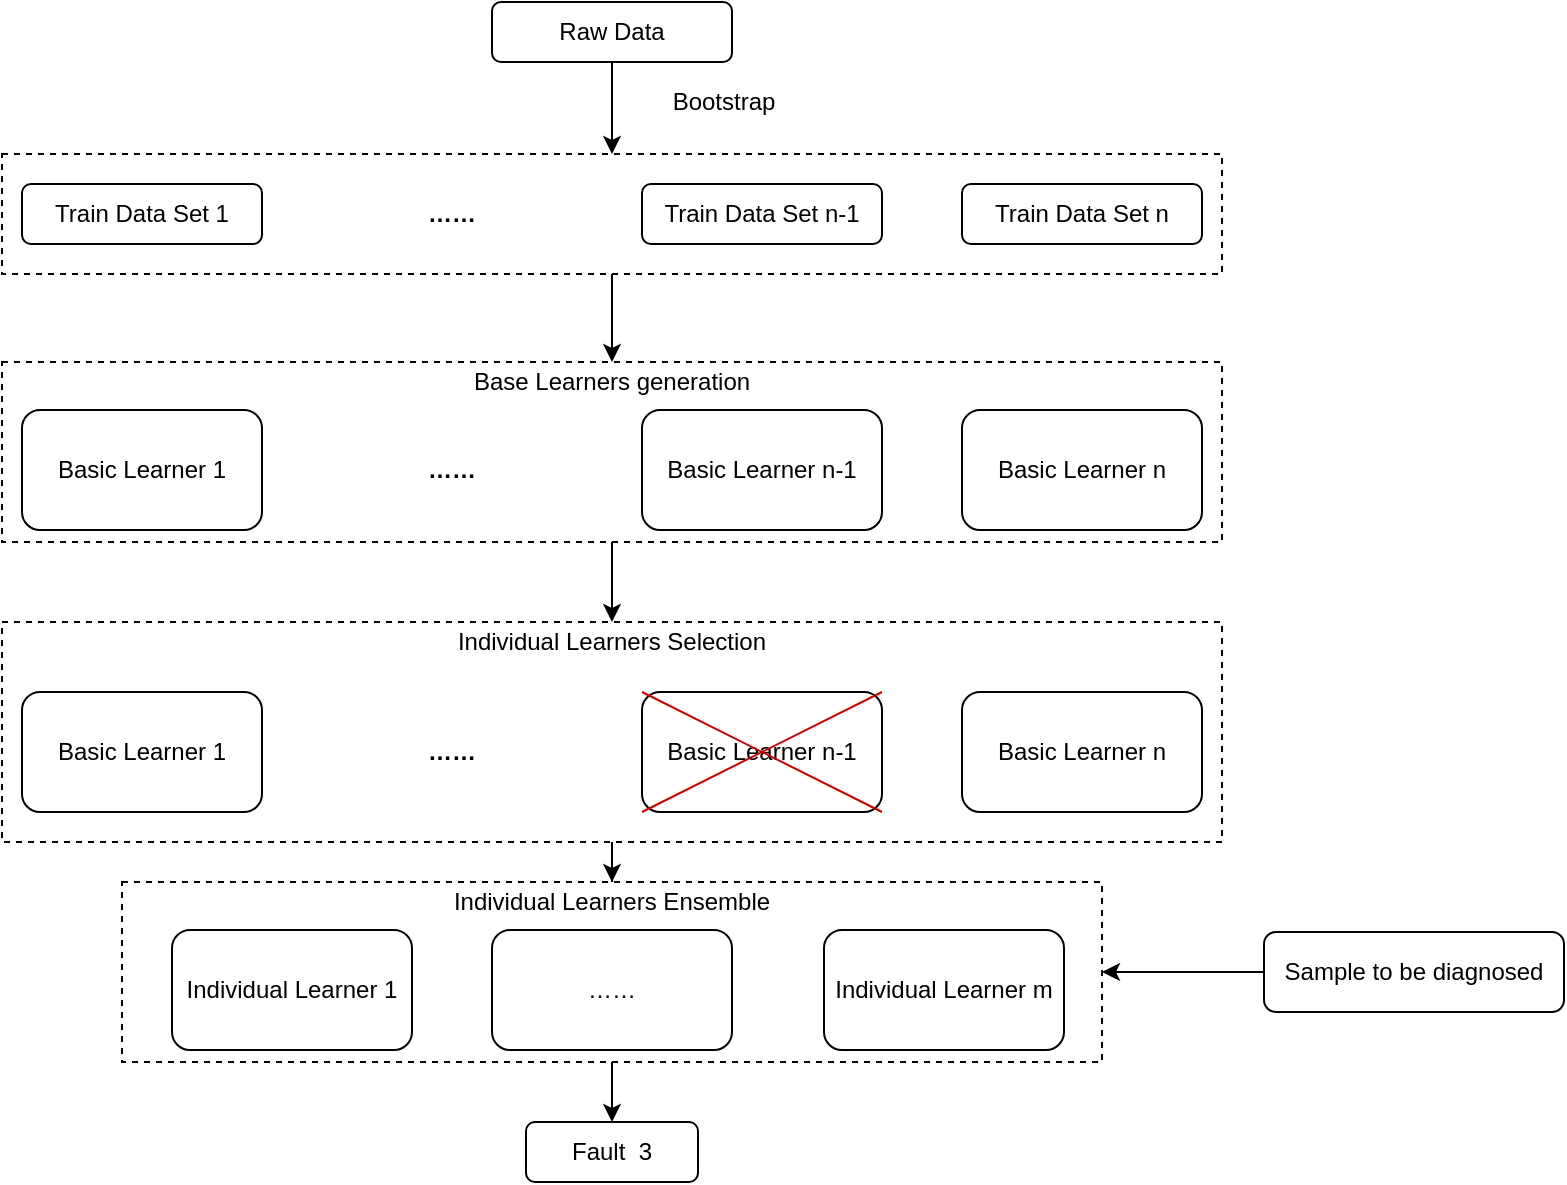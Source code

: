 <mxfile version="14.5.8" type="github">
  <diagram id="WgHCFiwRcnR5_1upa-gh" name="Page-1">
    <mxGraphModel dx="1038" dy="548" grid="1" gridSize="10" guides="1" tooltips="1" connect="1" arrows="1" fold="1" page="1" pageScale="1" pageWidth="827" pageHeight="1169" math="0" shadow="0">
      <root>
        <mxCell id="0" />
        <mxCell id="1" parent="0" />
        <mxCell id="t1viPGA3aEMi5Ob9hE66-25" style="edgeStyle=orthogonalEdgeStyle;rounded=0;orthogonalLoop=1;jettySize=auto;html=1;entryX=0.5;entryY=0;entryDx=0;entryDy=0;strokeColor=#000000;fillColor=#CC0000;" edge="1" parent="1" source="t1viPGA3aEMi5Ob9hE66-1" target="t1viPGA3aEMi5Ob9hE66-23">
          <mxGeometry relative="1" as="geometry" />
        </mxCell>
        <mxCell id="t1viPGA3aEMi5Ob9hE66-1" value="Raw Data" style="rounded=1;whiteSpace=wrap;html=1;" vertex="1" parent="1">
          <mxGeometry x="354" y="30" width="120" height="30" as="geometry" />
        </mxCell>
        <mxCell id="t1viPGA3aEMi5Ob9hE66-2" value="Train Data Set 1" style="rounded=1;whiteSpace=wrap;html=1;" vertex="1" parent="1">
          <mxGeometry x="119" y="121" width="120" height="30" as="geometry" />
        </mxCell>
        <mxCell id="t1viPGA3aEMi5Ob9hE66-4" value="Train Data Set n-1" style="rounded=1;whiteSpace=wrap;html=1;" vertex="1" parent="1">
          <mxGeometry x="429" y="121" width="120" height="30" as="geometry" />
        </mxCell>
        <mxCell id="t1viPGA3aEMi5Ob9hE66-5" value="Basic Learner 1" style="rounded=1;whiteSpace=wrap;html=1;" vertex="1" parent="1">
          <mxGeometry x="119" y="234" width="120" height="60" as="geometry" />
        </mxCell>
        <mxCell id="t1viPGA3aEMi5Ob9hE66-6" value="Basic Learner n-1" style="rounded=1;whiteSpace=wrap;html=1;" vertex="1" parent="1">
          <mxGeometry x="429" y="234" width="120" height="60" as="geometry" />
        </mxCell>
        <mxCell id="t1viPGA3aEMi5Ob9hE66-8" value="Train Data Set n" style="rounded=1;whiteSpace=wrap;html=1;" vertex="1" parent="1">
          <mxGeometry x="589" y="121" width="120" height="30" as="geometry" />
        </mxCell>
        <mxCell id="t1viPGA3aEMi5Ob9hE66-9" value="Basic Learner n" style="rounded=1;whiteSpace=wrap;html=1;" vertex="1" parent="1">
          <mxGeometry x="589" y="234" width="120" height="60" as="geometry" />
        </mxCell>
        <mxCell id="t1viPGA3aEMi5Ob9hE66-10" value="Basic Learner 1" style="rounded=1;whiteSpace=wrap;html=1;" vertex="1" parent="1">
          <mxGeometry x="119" y="375" width="120" height="60" as="geometry" />
        </mxCell>
        <mxCell id="t1viPGA3aEMi5Ob9hE66-11" value="Basic Learner n-1" style="rounded=1;whiteSpace=wrap;html=1;" vertex="1" parent="1">
          <mxGeometry x="429" y="375" width="120" height="60" as="geometry" />
        </mxCell>
        <mxCell id="t1viPGA3aEMi5Ob9hE66-13" value="Basic Learner n" style="rounded=1;whiteSpace=wrap;html=1;" vertex="1" parent="1">
          <mxGeometry x="589" y="375" width="120" height="60" as="geometry" />
        </mxCell>
        <mxCell id="t1viPGA3aEMi5Ob9hE66-14" value="……" style="text;html=1;strokeColor=none;fillColor=none;align=center;verticalAlign=middle;whiteSpace=wrap;rounded=0;fontStyle=1" vertex="1" parent="1">
          <mxGeometry x="314" y="126" width="40" height="20" as="geometry" />
        </mxCell>
        <mxCell id="t1viPGA3aEMi5Ob9hE66-15" value="……" style="text;html=1;strokeColor=none;fillColor=none;align=center;verticalAlign=middle;whiteSpace=wrap;rounded=0;fontStyle=1" vertex="1" parent="1">
          <mxGeometry x="314" y="254" width="40" height="20" as="geometry" />
        </mxCell>
        <mxCell id="t1viPGA3aEMi5Ob9hE66-17" value="……" style="text;html=1;strokeColor=none;fillColor=none;align=center;verticalAlign=middle;whiteSpace=wrap;rounded=0;fontStyle=1" vertex="1" parent="1">
          <mxGeometry x="314" y="395" width="40" height="20" as="geometry" />
        </mxCell>
        <mxCell id="t1viPGA3aEMi5Ob9hE66-18" value="" style="endArrow=none;html=1;entryX=1;entryY=0;entryDx=0;entryDy=0;fillColor=#CC0000;strokeColor=#CC0000;" edge="1" parent="1" target="t1viPGA3aEMi5Ob9hE66-11">
          <mxGeometry width="50" height="50" relative="1" as="geometry">
            <mxPoint x="429" y="435" as="sourcePoint" />
            <mxPoint x="479" y="385" as="targetPoint" />
          </mxGeometry>
        </mxCell>
        <mxCell id="t1viPGA3aEMi5Ob9hE66-19" value="" style="endArrow=none;html=1;entryX=0;entryY=0;entryDx=0;entryDy=0;exitX=1;exitY=1;exitDx=0;exitDy=0;fillColor=#CC0000;strokeColor=#CC0000;" edge="1" parent="1" source="t1viPGA3aEMi5Ob9hE66-11" target="t1viPGA3aEMi5Ob9hE66-11">
          <mxGeometry width="50" height="50" relative="1" as="geometry">
            <mxPoint x="370" y="495" as="sourcePoint" />
            <mxPoint x="420" y="445" as="targetPoint" />
          </mxGeometry>
        </mxCell>
        <mxCell id="t1viPGA3aEMi5Ob9hE66-20" value="Individual Learner 1" style="rounded=1;whiteSpace=wrap;html=1;" vertex="1" parent="1">
          <mxGeometry x="194" y="494" width="120" height="60" as="geometry" />
        </mxCell>
        <mxCell id="t1viPGA3aEMi5Ob9hE66-21" value="……" style="rounded=1;whiteSpace=wrap;html=1;" vertex="1" parent="1">
          <mxGeometry x="354" y="494" width="120" height="60" as="geometry" />
        </mxCell>
        <mxCell id="t1viPGA3aEMi5Ob9hE66-22" value="Individual Learner m" style="rounded=1;whiteSpace=wrap;html=1;" vertex="1" parent="1">
          <mxGeometry x="520" y="494" width="120" height="60" as="geometry" />
        </mxCell>
        <mxCell id="t1viPGA3aEMi5Ob9hE66-34" style="edgeStyle=orthogonalEdgeStyle;rounded=0;orthogonalLoop=1;jettySize=auto;html=1;exitX=0.5;exitY=1;exitDx=0;exitDy=0;entryX=0.5;entryY=0;entryDx=0;entryDy=0;strokeColor=#000000;fillColor=#CC0000;" edge="1" parent="1" source="t1viPGA3aEMi5Ob9hE66-23" target="t1viPGA3aEMi5Ob9hE66-26">
          <mxGeometry relative="1" as="geometry" />
        </mxCell>
        <mxCell id="t1viPGA3aEMi5Ob9hE66-23" value="" style="rounded=0;whiteSpace=wrap;html=1;fillColor=none;dashed=1;" vertex="1" parent="1">
          <mxGeometry x="109" y="106" width="610" height="60" as="geometry" />
        </mxCell>
        <mxCell id="t1viPGA3aEMi5Ob9hE66-37" style="edgeStyle=orthogonalEdgeStyle;rounded=0;orthogonalLoop=1;jettySize=auto;html=1;exitX=0.5;exitY=1;exitDx=0;exitDy=0;entryX=0.5;entryY=0;entryDx=0;entryDy=0;strokeColor=#000000;fillColor=#CC0000;" edge="1" parent="1" source="t1viPGA3aEMi5Ob9hE66-26" target="t1viPGA3aEMi5Ob9hE66-35">
          <mxGeometry relative="1" as="geometry" />
        </mxCell>
        <mxCell id="t1viPGA3aEMi5Ob9hE66-26" value="" style="rounded=0;whiteSpace=wrap;html=1;fillColor=none;dashed=1;" vertex="1" parent="1">
          <mxGeometry x="109" y="210" width="610" height="90" as="geometry" />
        </mxCell>
        <mxCell id="t1viPGA3aEMi5Ob9hE66-38" style="edgeStyle=orthogonalEdgeStyle;rounded=0;orthogonalLoop=1;jettySize=auto;html=1;exitX=0.5;exitY=1;exitDx=0;exitDy=0;strokeColor=#000000;fillColor=#CC0000;" edge="1" parent="1" source="t1viPGA3aEMi5Ob9hE66-27" target="t1viPGA3aEMi5Ob9hE66-36">
          <mxGeometry relative="1" as="geometry" />
        </mxCell>
        <mxCell id="t1viPGA3aEMi5Ob9hE66-27" value="" style="rounded=0;whiteSpace=wrap;html=1;fillColor=none;dashed=1;" vertex="1" parent="1">
          <mxGeometry x="109" y="340" width="610" height="110" as="geometry" />
        </mxCell>
        <mxCell id="t1viPGA3aEMi5Ob9hE66-39" style="edgeStyle=orthogonalEdgeStyle;rounded=0;orthogonalLoop=1;jettySize=auto;html=1;exitX=0.5;exitY=1;exitDx=0;exitDy=0;entryX=0.5;entryY=0;entryDx=0;entryDy=0;strokeColor=#000000;fillColor=#CC0000;" edge="1" parent="1" source="t1viPGA3aEMi5Ob9hE66-28" target="t1viPGA3aEMi5Ob9hE66-30">
          <mxGeometry relative="1" as="geometry" />
        </mxCell>
        <mxCell id="t1viPGA3aEMi5Ob9hE66-28" value="" style="rounded=0;whiteSpace=wrap;html=1;fillColor=none;dashed=1;" vertex="1" parent="1">
          <mxGeometry x="169" y="470" width="490" height="90" as="geometry" />
        </mxCell>
        <mxCell id="t1viPGA3aEMi5Ob9hE66-30" value="Fault&amp;nbsp; 3" style="rounded=1;whiteSpace=wrap;html=1;" vertex="1" parent="1">
          <mxGeometry x="371" y="590" width="86" height="30" as="geometry" />
        </mxCell>
        <mxCell id="t1viPGA3aEMi5Ob9hE66-40" style="edgeStyle=orthogonalEdgeStyle;rounded=0;orthogonalLoop=1;jettySize=auto;html=1;entryX=1;entryY=0.5;entryDx=0;entryDy=0;strokeColor=#000000;fillColor=#CC0000;" edge="1" parent="1" source="t1viPGA3aEMi5Ob9hE66-31" target="t1viPGA3aEMi5Ob9hE66-28">
          <mxGeometry relative="1" as="geometry" />
        </mxCell>
        <mxCell id="t1viPGA3aEMi5Ob9hE66-31" value="Sample to be diagnosed" style="rounded=1;whiteSpace=wrap;html=1;" vertex="1" parent="1">
          <mxGeometry x="740" y="495" width="150" height="40" as="geometry" />
        </mxCell>
        <mxCell id="t1viPGA3aEMi5Ob9hE66-32" value="Bootstrap" style="text;html=1;strokeColor=none;fillColor=none;align=center;verticalAlign=middle;whiteSpace=wrap;rounded=0;dashed=1;" vertex="1" parent="1">
          <mxGeometry x="450" y="70" width="40" height="20" as="geometry" />
        </mxCell>
        <mxCell id="t1viPGA3aEMi5Ob9hE66-33" value="Base Learners generation" style="text;html=1;strokeColor=none;fillColor=none;align=center;verticalAlign=middle;whiteSpace=wrap;rounded=0;dashed=1;" vertex="1" parent="1">
          <mxGeometry x="336" y="210" width="156" height="20" as="geometry" />
        </mxCell>
        <mxCell id="t1viPGA3aEMi5Ob9hE66-35" value="Individual Learners Selection" style="text;html=1;strokeColor=none;fillColor=none;align=center;verticalAlign=middle;whiteSpace=wrap;rounded=0;dashed=1;" vertex="1" parent="1">
          <mxGeometry x="317" y="340" width="194" height="20" as="geometry" />
        </mxCell>
        <mxCell id="t1viPGA3aEMi5Ob9hE66-36" value="Individual Learners Ensemble" style="text;html=1;strokeColor=none;fillColor=none;align=center;verticalAlign=middle;whiteSpace=wrap;rounded=0;dashed=1;" vertex="1" parent="1">
          <mxGeometry x="317" y="470" width="194" height="20" as="geometry" />
        </mxCell>
      </root>
    </mxGraphModel>
  </diagram>
</mxfile>
